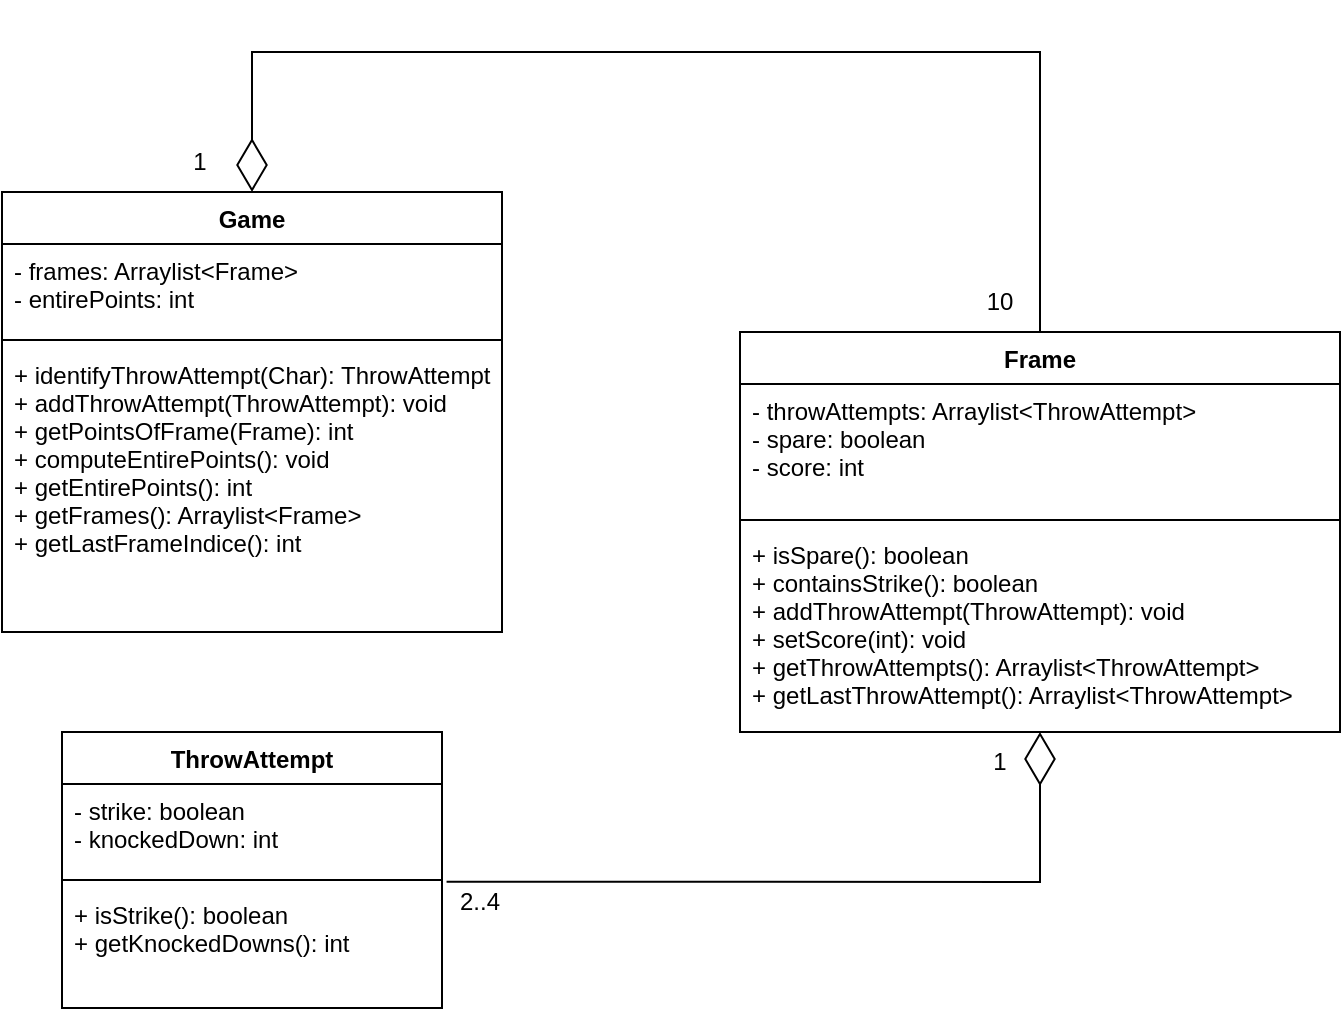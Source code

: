 <mxfile version="17.4.0" type="device"><diagram id="VUUx3SMg2DC546QRDMcu" name="Page-1"><mxGraphModel dx="1202" dy="461" grid="1" gridSize="10" guides="1" tooltips="1" connect="1" arrows="1" fold="1" page="1" pageScale="1" pageWidth="827" pageHeight="1169" math="0" shadow="0"><root><mxCell id="0"/><mxCell id="1" parent="0"/><mxCell id="Ng1YFPgmf8z_8nLWIAoN-5" value="Game" style="swimlane;fontStyle=1;align=center;verticalAlign=top;childLayout=stackLayout;horizontal=1;startSize=26;horizontalStack=0;resizeParent=1;resizeParentMax=0;resizeLast=0;collapsible=1;marginBottom=0;" parent="1" vertex="1"><mxGeometry x="321" y="160" width="250" height="220" as="geometry"/></mxCell><mxCell id="Ng1YFPgmf8z_8nLWIAoN-6" value="- frames: Arraylist&lt;Frame&gt;&#xA;- entirePoints: int&#xA;" style="text;strokeColor=none;fillColor=none;align=left;verticalAlign=top;spacingLeft=4;spacingRight=4;overflow=hidden;rotatable=0;points=[[0,0.5],[1,0.5]];portConstraint=eastwest;" parent="Ng1YFPgmf8z_8nLWIAoN-5" vertex="1"><mxGeometry y="26" width="250" height="44" as="geometry"/></mxCell><mxCell id="Ng1YFPgmf8z_8nLWIAoN-7" value="" style="line;strokeWidth=1;fillColor=none;align=left;verticalAlign=middle;spacingTop=-1;spacingLeft=3;spacingRight=3;rotatable=0;labelPosition=right;points=[];portConstraint=eastwest;" parent="Ng1YFPgmf8z_8nLWIAoN-5" vertex="1"><mxGeometry y="70" width="250" height="8" as="geometry"/></mxCell><mxCell id="Ng1YFPgmf8z_8nLWIAoN-8" value="+ identifyThrowAttempt(Char): ThrowAttempt&#xA;+ addThrowAttempt(ThrowAttempt): void&#xA;+ getPointsOfFrame(Frame): int&#xA;+ computeEntirePoints(): void&#xA;+ getEntirePoints(): int&#xA;+ getFrames(): Arraylist&lt;Frame&gt;&#xA;+ getLastFrameIndice(): int&#xA;" style="text;strokeColor=none;fillColor=none;align=left;verticalAlign=top;spacingLeft=4;spacingRight=4;overflow=hidden;rotatable=0;points=[[0,0.5],[1,0.5]];portConstraint=eastwest;" parent="Ng1YFPgmf8z_8nLWIAoN-5" vertex="1"><mxGeometry y="78" width="250" height="142" as="geometry"/></mxCell><mxCell id="Ng1YFPgmf8z_8nLWIAoN-9" value="Frame" style="swimlane;fontStyle=1;align=center;verticalAlign=top;childLayout=stackLayout;horizontal=1;startSize=26;horizontalStack=0;resizeParent=1;resizeParentMax=0;resizeLast=0;collapsible=1;marginBottom=0;" parent="1" vertex="1"><mxGeometry x="690" y="230" width="300" height="200" as="geometry"/></mxCell><mxCell id="Ng1YFPgmf8z_8nLWIAoN-10" value="- throwAttempts: Arraylist&lt;ThrowAttempt&gt;&#xA;- spare: boolean&#xA;- score: int" style="text;strokeColor=none;fillColor=none;align=left;verticalAlign=top;spacingLeft=4;spacingRight=4;overflow=hidden;rotatable=0;points=[[0,0.5],[1,0.5]];portConstraint=eastwest;" parent="Ng1YFPgmf8z_8nLWIAoN-9" vertex="1"><mxGeometry y="26" width="300" height="64" as="geometry"/></mxCell><mxCell id="Ng1YFPgmf8z_8nLWIAoN-11" value="" style="line;strokeWidth=1;fillColor=none;align=left;verticalAlign=middle;spacingTop=-1;spacingLeft=3;spacingRight=3;rotatable=0;labelPosition=right;points=[];portConstraint=eastwest;" parent="Ng1YFPgmf8z_8nLWIAoN-9" vertex="1"><mxGeometry y="90" width="300" height="8" as="geometry"/></mxCell><mxCell id="Ng1YFPgmf8z_8nLWIAoN-12" value="+ isSpare(): boolean&#xA;+ containsStrike(): boolean&#xA;+ addThrowAttempt(ThrowAttempt): void&#xA;+ setScore(int): void&#xA;+ getThrowAttempts(): Arraylist&lt;ThrowAttempt&gt;&#xA;+ getLastThrowAttempt(): Arraylist&lt;ThrowAttempt&gt;&#xA;&#xA;&#xA;&#xA;" style="text;strokeColor=none;fillColor=none;align=left;verticalAlign=top;spacingLeft=4;spacingRight=4;overflow=hidden;rotatable=0;points=[[0,0.5],[1,0.5]];portConstraint=eastwest;" parent="Ng1YFPgmf8z_8nLWIAoN-9" vertex="1"><mxGeometry y="98" width="300" height="102" as="geometry"/></mxCell><mxCell id="Ng1YFPgmf8z_8nLWIAoN-13" value="ThrowAttempt" style="swimlane;fontStyle=1;align=center;verticalAlign=top;childLayout=stackLayout;horizontal=1;startSize=26;horizontalStack=0;resizeParent=1;resizeParentMax=0;resizeLast=0;collapsible=1;marginBottom=0;" parent="1" vertex="1"><mxGeometry x="351" y="430" width="190" height="138" as="geometry"/></mxCell><mxCell id="Ng1YFPgmf8z_8nLWIAoN-14" value="- strike: boolean&#xA;- knockedDown: int&#xA;" style="text;strokeColor=none;fillColor=none;align=left;verticalAlign=top;spacingLeft=4;spacingRight=4;overflow=hidden;rotatable=0;points=[[0,0.5],[1,0.5]];portConstraint=eastwest;" parent="Ng1YFPgmf8z_8nLWIAoN-13" vertex="1"><mxGeometry y="26" width="190" height="44" as="geometry"/></mxCell><mxCell id="Ng1YFPgmf8z_8nLWIAoN-15" value="" style="line;strokeWidth=1;fillColor=none;align=left;verticalAlign=middle;spacingTop=-1;spacingLeft=3;spacingRight=3;rotatable=0;labelPosition=right;points=[];portConstraint=eastwest;" parent="Ng1YFPgmf8z_8nLWIAoN-13" vertex="1"><mxGeometry y="70" width="190" height="8" as="geometry"/></mxCell><mxCell id="Ng1YFPgmf8z_8nLWIAoN-16" value="+ isStrike(): boolean&#xA;+ getKnockedDowns(): int&#xA;" style="text;strokeColor=none;fillColor=none;align=left;verticalAlign=top;spacingLeft=4;spacingRight=4;overflow=hidden;rotatable=0;points=[[0,0.5],[1,0.5]];portConstraint=eastwest;" parent="Ng1YFPgmf8z_8nLWIAoN-13" vertex="1"><mxGeometry y="78" width="190" height="60" as="geometry"/></mxCell><mxCell id="5RYadgIYNG-juASzO3TZ-1" value="" style="endArrow=diamondThin;endFill=0;endSize=24;html=1;rounded=0;exitX=1.012;exitY=0.605;exitDx=0;exitDy=0;entryX=0.5;entryY=1;entryDx=0;entryDy=0;entryPerimeter=0;exitPerimeter=0;" parent="1" source="Ng1YFPgmf8z_8nLWIAoN-15" target="Ng1YFPgmf8z_8nLWIAoN-12" edge="1"><mxGeometry width="160" relative="1" as="geometry"><mxPoint x="550" y="350" as="sourcePoint"/><mxPoint x="710" y="350" as="targetPoint"/><Array as="points"><mxPoint x="840" y="505"/></Array></mxGeometry></mxCell><mxCell id="5RYadgIYNG-juASzO3TZ-2" value="2..4" style="text;html=1;strokeColor=none;fillColor=none;align=center;verticalAlign=middle;whiteSpace=wrap;rounded=0;" parent="1" vertex="1"><mxGeometry x="530" y="500" width="60" height="30" as="geometry"/></mxCell><mxCell id="5RYadgIYNG-juASzO3TZ-3" value="1" style="text;html=1;strokeColor=none;fillColor=none;align=center;verticalAlign=middle;whiteSpace=wrap;rounded=0;" parent="1" vertex="1"><mxGeometry x="790" y="430" width="60" height="30" as="geometry"/></mxCell><mxCell id="5RYadgIYNG-juASzO3TZ-4" value="" style="endArrow=diamondThin;endFill=0;endSize=24;html=1;rounded=0;exitX=0.5;exitY=0;exitDx=0;exitDy=0;entryX=0.5;entryY=0;entryDx=0;entryDy=0;" parent="1" source="Ng1YFPgmf8z_8nLWIAoN-9" target="Ng1YFPgmf8z_8nLWIAoN-5" edge="1"><mxGeometry width="160" relative="1" as="geometry"><mxPoint x="550" y="350" as="sourcePoint"/><mxPoint x="710" y="350" as="targetPoint"/><Array as="points"><mxPoint x="840" y="90"/><mxPoint x="446" y="90"/></Array></mxGeometry></mxCell><mxCell id="5RYadgIYNG-juASzO3TZ-5" value="1" style="text;html=1;strokeColor=none;fillColor=none;align=center;verticalAlign=middle;whiteSpace=wrap;rounded=0;" parent="1" vertex="1"><mxGeometry x="390" y="130" width="60" height="30" as="geometry"/></mxCell><mxCell id="5RYadgIYNG-juASzO3TZ-6" value="10" style="text;html=1;strokeColor=none;fillColor=none;align=center;verticalAlign=middle;whiteSpace=wrap;rounded=0;" parent="1" vertex="1"><mxGeometry x="790" y="200" width="60" height="30" as="geometry"/></mxCell></root></mxGraphModel></diagram></mxfile>